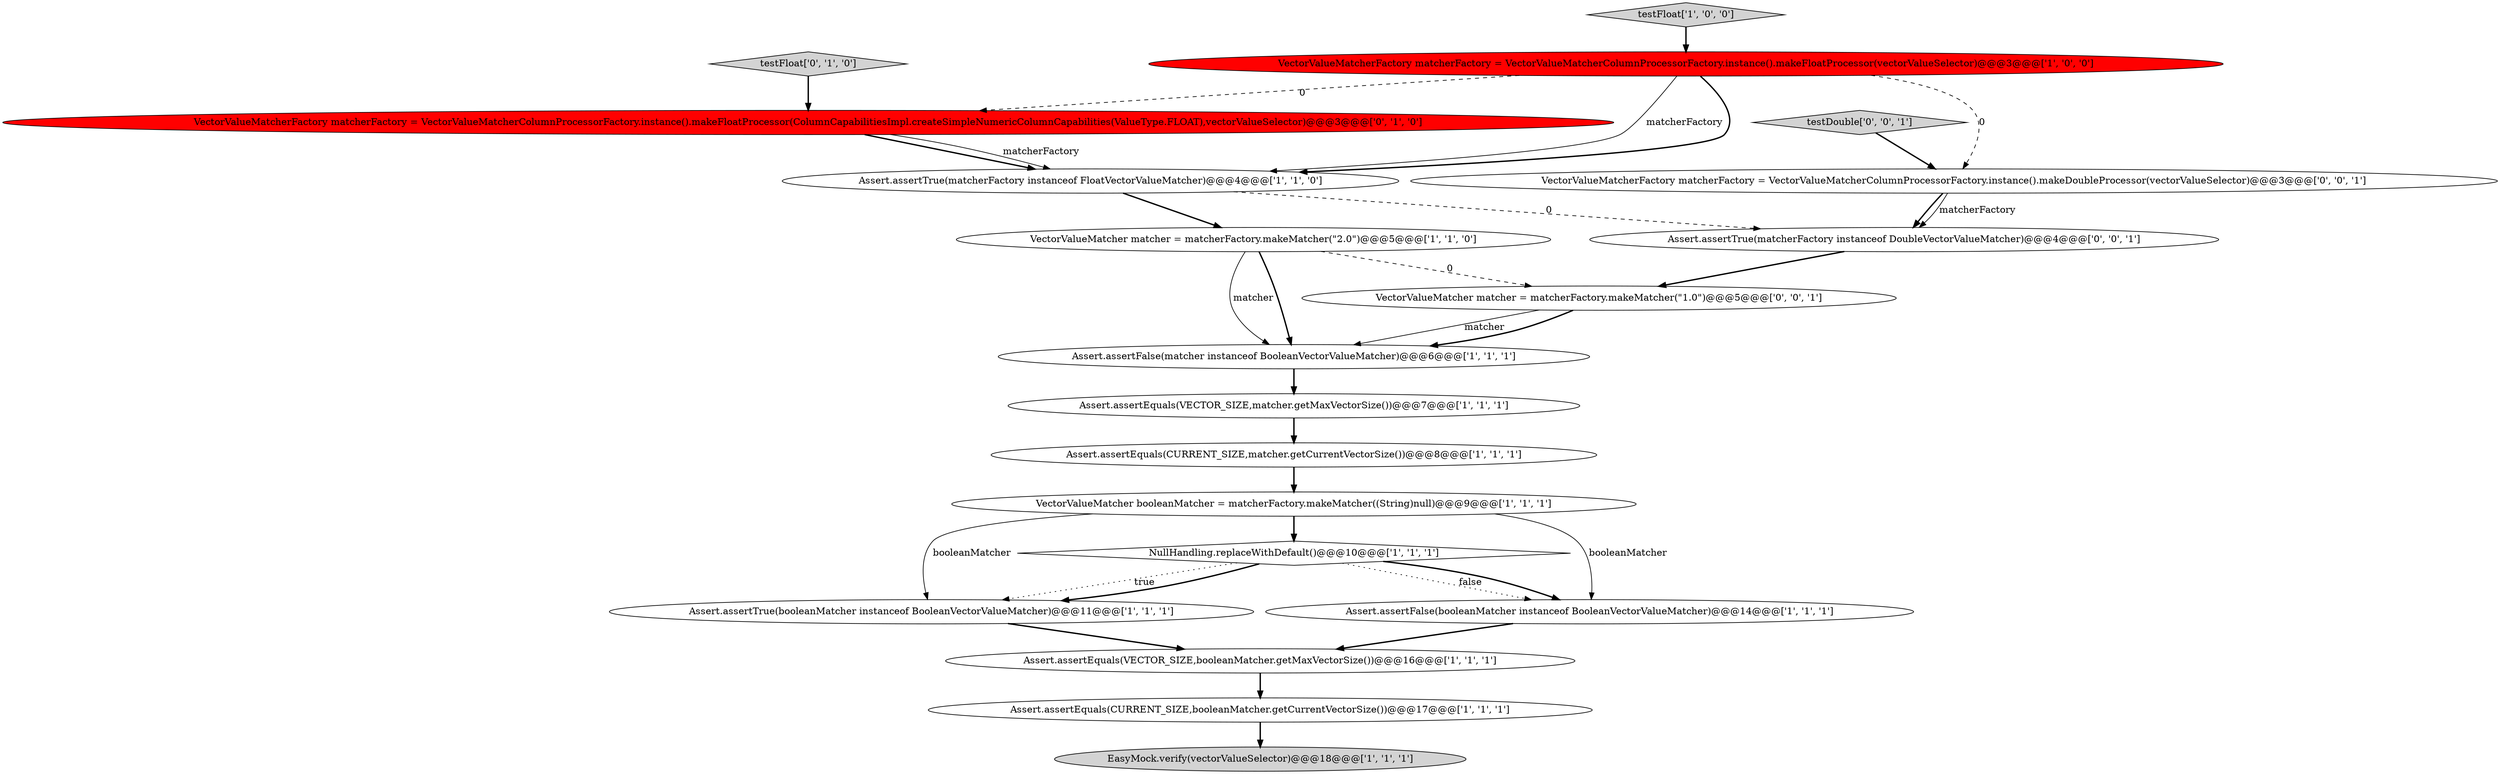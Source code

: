 digraph {
3 [style = filled, label = "VectorValueMatcher matcher = matcherFactory.makeMatcher(\"2.0\")@@@5@@@['1', '1', '0']", fillcolor = white, shape = ellipse image = "AAA0AAABBB1BBB"];
14 [style = filled, label = "VectorValueMatcherFactory matcherFactory = VectorValueMatcherColumnProcessorFactory.instance().makeFloatProcessor(ColumnCapabilitiesImpl.createSimpleNumericColumnCapabilities(ValueType.FLOAT),vectorValueSelector)@@@3@@@['0', '1', '0']", fillcolor = red, shape = ellipse image = "AAA1AAABBB2BBB"];
1 [style = filled, label = "Assert.assertEquals(VECTOR_SIZE,booleanMatcher.getMaxVectorSize())@@@16@@@['1', '1', '1']", fillcolor = white, shape = ellipse image = "AAA0AAABBB1BBB"];
12 [style = filled, label = "Assert.assertEquals(CURRENT_SIZE,booleanMatcher.getCurrentVectorSize())@@@17@@@['1', '1', '1']", fillcolor = white, shape = ellipse image = "AAA0AAABBB1BBB"];
0 [style = filled, label = "Assert.assertTrue(booleanMatcher instanceof BooleanVectorValueMatcher)@@@11@@@['1', '1', '1']", fillcolor = white, shape = ellipse image = "AAA0AAABBB1BBB"];
8 [style = filled, label = "Assert.assertEquals(VECTOR_SIZE,matcher.getMaxVectorSize())@@@7@@@['1', '1', '1']", fillcolor = white, shape = ellipse image = "AAA0AAABBB1BBB"];
10 [style = filled, label = "VectorValueMatcher booleanMatcher = matcherFactory.makeMatcher((String)null)@@@9@@@['1', '1', '1']", fillcolor = white, shape = ellipse image = "AAA0AAABBB1BBB"];
16 [style = filled, label = "testDouble['0', '0', '1']", fillcolor = lightgray, shape = diamond image = "AAA0AAABBB3BBB"];
18 [style = filled, label = "VectorValueMatcherFactory matcherFactory = VectorValueMatcherColumnProcessorFactory.instance().makeDoubleProcessor(vectorValueSelector)@@@3@@@['0', '0', '1']", fillcolor = white, shape = ellipse image = "AAA0AAABBB3BBB"];
6 [style = filled, label = "VectorValueMatcherFactory matcherFactory = VectorValueMatcherColumnProcessorFactory.instance().makeFloatProcessor(vectorValueSelector)@@@3@@@['1', '0', '0']", fillcolor = red, shape = ellipse image = "AAA1AAABBB1BBB"];
13 [style = filled, label = "NullHandling.replaceWithDefault()@@@10@@@['1', '1', '1']", fillcolor = white, shape = diamond image = "AAA0AAABBB1BBB"];
4 [style = filled, label = "Assert.assertFalse(booleanMatcher instanceof BooleanVectorValueMatcher)@@@14@@@['1', '1', '1']", fillcolor = white, shape = ellipse image = "AAA0AAABBB1BBB"];
9 [style = filled, label = "Assert.assertFalse(matcher instanceof BooleanVectorValueMatcher)@@@6@@@['1', '1', '1']", fillcolor = white, shape = ellipse image = "AAA0AAABBB1BBB"];
15 [style = filled, label = "testFloat['0', '1', '0']", fillcolor = lightgray, shape = diamond image = "AAA0AAABBB2BBB"];
17 [style = filled, label = "Assert.assertTrue(matcherFactory instanceof DoubleVectorValueMatcher)@@@4@@@['0', '0', '1']", fillcolor = white, shape = ellipse image = "AAA0AAABBB3BBB"];
11 [style = filled, label = "Assert.assertEquals(CURRENT_SIZE,matcher.getCurrentVectorSize())@@@8@@@['1', '1', '1']", fillcolor = white, shape = ellipse image = "AAA0AAABBB1BBB"];
5 [style = filled, label = "testFloat['1', '0', '0']", fillcolor = lightgray, shape = diamond image = "AAA0AAABBB1BBB"];
19 [style = filled, label = "VectorValueMatcher matcher = matcherFactory.makeMatcher(\"1.0\")@@@5@@@['0', '0', '1']", fillcolor = white, shape = ellipse image = "AAA0AAABBB3BBB"];
2 [style = filled, label = "EasyMock.verify(vectorValueSelector)@@@18@@@['1', '1', '1']", fillcolor = lightgray, shape = ellipse image = "AAA0AAABBB1BBB"];
7 [style = filled, label = "Assert.assertTrue(matcherFactory instanceof FloatVectorValueMatcher)@@@4@@@['1', '1', '0']", fillcolor = white, shape = ellipse image = "AAA0AAABBB1BBB"];
16->18 [style = bold, label=""];
19->9 [style = solid, label="matcher"];
15->14 [style = bold, label=""];
6->7 [style = solid, label="matcherFactory"];
7->17 [style = dashed, label="0"];
10->4 [style = solid, label="booleanMatcher"];
18->17 [style = bold, label=""];
6->14 [style = dashed, label="0"];
9->8 [style = bold, label=""];
17->19 [style = bold, label=""];
7->3 [style = bold, label=""];
14->7 [style = bold, label=""];
6->18 [style = dashed, label="0"];
3->19 [style = dashed, label="0"];
18->17 [style = solid, label="matcherFactory"];
3->9 [style = solid, label="matcher"];
3->9 [style = bold, label=""];
10->0 [style = solid, label="booleanMatcher"];
12->2 [style = bold, label=""];
14->7 [style = solid, label="matcherFactory"];
5->6 [style = bold, label=""];
10->13 [style = bold, label=""];
19->9 [style = bold, label=""];
13->4 [style = dotted, label="false"];
13->0 [style = dotted, label="true"];
11->10 [style = bold, label=""];
0->1 [style = bold, label=""];
1->12 [style = bold, label=""];
4->1 [style = bold, label=""];
6->7 [style = bold, label=""];
8->11 [style = bold, label=""];
13->0 [style = bold, label=""];
13->4 [style = bold, label=""];
}
